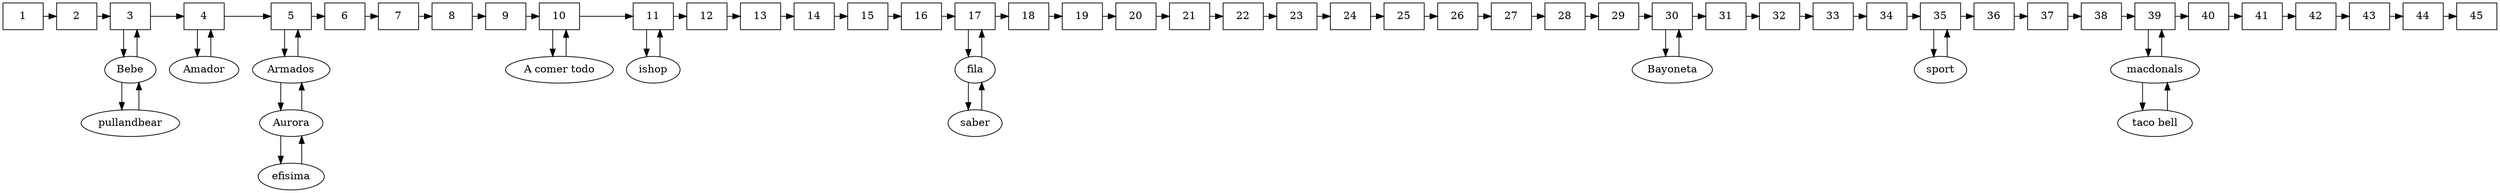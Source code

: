 digraph getAll {
graph[splines="ortho"];
Lista1[label="1",shape="box", group=1];
Lista2[label="2",shape="box", group=2];
Lista1->Lista2;
Lista3[label="3",shape="box", group=3];
elemento1[label="Bebe",group=3];
Lista3->elemento1;
 elemento1->Lista3;
elemento2[label="pullandbear",group=3];
elemento1->elemento2;
 elemento2->elemento1;Lista2->Lista3;
Lista4[label="4",shape="box", group=4];
elemento3[label="Amador",group=4];
Lista4->elemento3;
 elemento3->Lista4;
Lista3->Lista4;
Lista5[label="5",shape="box", group=5];
elemento4[label="Armados",group=5];
Lista5->elemento4;
 elemento4->Lista5;
elemento5[label="Aurora",group=5];
elemento4->elemento5;
 elemento5->elemento4;elemento6[label="efisima",group=5];
elemento5->elemento6;
 elemento6->elemento5;Lista4->Lista5;
Lista6[label="6",shape="box", group=6];
Lista5->Lista6;
Lista7[label="7",shape="box", group=7];
Lista6->Lista7;
Lista8[label="8",shape="box", group=8];
Lista7->Lista8;
Lista9[label="9",shape="box", group=9];
Lista8->Lista9;
Lista10[label="10",shape="box", group=10];
elemento7[label="A comer todo",group=10];
Lista10->elemento7;
 elemento7->Lista10;
Lista9->Lista10;
Lista11[label="11",shape="box", group=11];
elemento8[label="ishop",group=11];
Lista11->elemento8;
 elemento8->Lista11;
Lista10->Lista11;
Lista12[label="12",shape="box", group=12];
Lista11->Lista12;
Lista13[label="13",shape="box", group=13];
Lista12->Lista13;
Lista14[label="14",shape="box", group=14];
Lista13->Lista14;
Lista15[label="15",shape="box", group=15];
Lista14->Lista15;
Lista16[label="16",shape="box", group=16];
Lista15->Lista16;
Lista17[label="17",shape="box", group=17];
elemento9[label="fila",group=17];
Lista17->elemento9;
 elemento9->Lista17;
elemento10[label="saber",group=17];
elemento9->elemento10;
 elemento10->elemento9;Lista16->Lista17;
Lista18[label="18",shape="box", group=18];
Lista17->Lista18;
Lista19[label="19",shape="box", group=19];
Lista18->Lista19;
Lista20[label="20",shape="box", group=20];
Lista19->Lista20;
Lista21[label="21",shape="box", group=21];
Lista20->Lista21;
Lista22[label="22",shape="box", group=22];
Lista21->Lista22;
Lista23[label="23",shape="box", group=23];
Lista22->Lista23;
Lista24[label="24",shape="box", group=24];
Lista23->Lista24;
Lista25[label="25",shape="box", group=25];
Lista24->Lista25;
Lista26[label="26",shape="box", group=26];
Lista25->Lista26;
Lista27[label="27",shape="box", group=27];
Lista26->Lista27;
Lista28[label="28",shape="box", group=28];
Lista27->Lista28;
Lista29[label="29",shape="box", group=29];
Lista28->Lista29;
Lista30[label="30",shape="box", group=30];
elemento11[label="Bayoneta",group=30];
Lista30->elemento11;
 elemento11->Lista30;
Lista29->Lista30;
Lista31[label="31",shape="box", group=31];
Lista30->Lista31;
Lista32[label="32",shape="box", group=32];
Lista31->Lista32;
Lista33[label="33",shape="box", group=33];
Lista32->Lista33;
Lista34[label="34",shape="box", group=34];
Lista33->Lista34;
Lista35[label="35",shape="box", group=35];
elemento12[label="sport",group=35];
Lista35->elemento12;
 elemento12->Lista35;
Lista34->Lista35;
Lista36[label="36",shape="box", group=36];
Lista35->Lista36;
Lista37[label="37",shape="box", group=37];
Lista36->Lista37;
Lista38[label="38",shape="box", group=38];
Lista37->Lista38;
Lista39[label="39",shape="box", group=39];
elemento13[label="macdonals",group=39];
Lista39->elemento13;
 elemento13->Lista39;
elemento14[label="taco bell",group=39];
elemento13->elemento14;
 elemento14->elemento13;Lista38->Lista39;
Lista40[label="40",shape="box", group=40];
Lista39->Lista40;
Lista41[label="41",shape="box", group=41];
Lista40->Lista41;
Lista42[label="42",shape="box", group=42];
Lista41->Lista42;
Lista43[label="43",shape="box", group=43];
Lista42->Lista43;
Lista44[label="44",shape="box", group=44];
Lista43->Lista44;
Lista45[label="45",shape="box", group=45];
Lista44->Lista45;
{rank="same";Lista1;Lista2;Lista3;Lista4;Lista5;Lista6;Lista7;Lista8;Lista9;Lista10;Lista11;Lista12;Lista13;Lista14;Lista15;Lista16;Lista17;Lista18;Lista19;Lista20;Lista21;Lista22;Lista23;Lista24;Lista25;Lista26;Lista27;Lista28;Lista29;Lista30;Lista31;Lista32;Lista33;Lista34;Lista35;Lista36;Lista37;Lista38;Lista39;Lista40;Lista41;Lista42;Lista43;Lista44;Lista45;}}